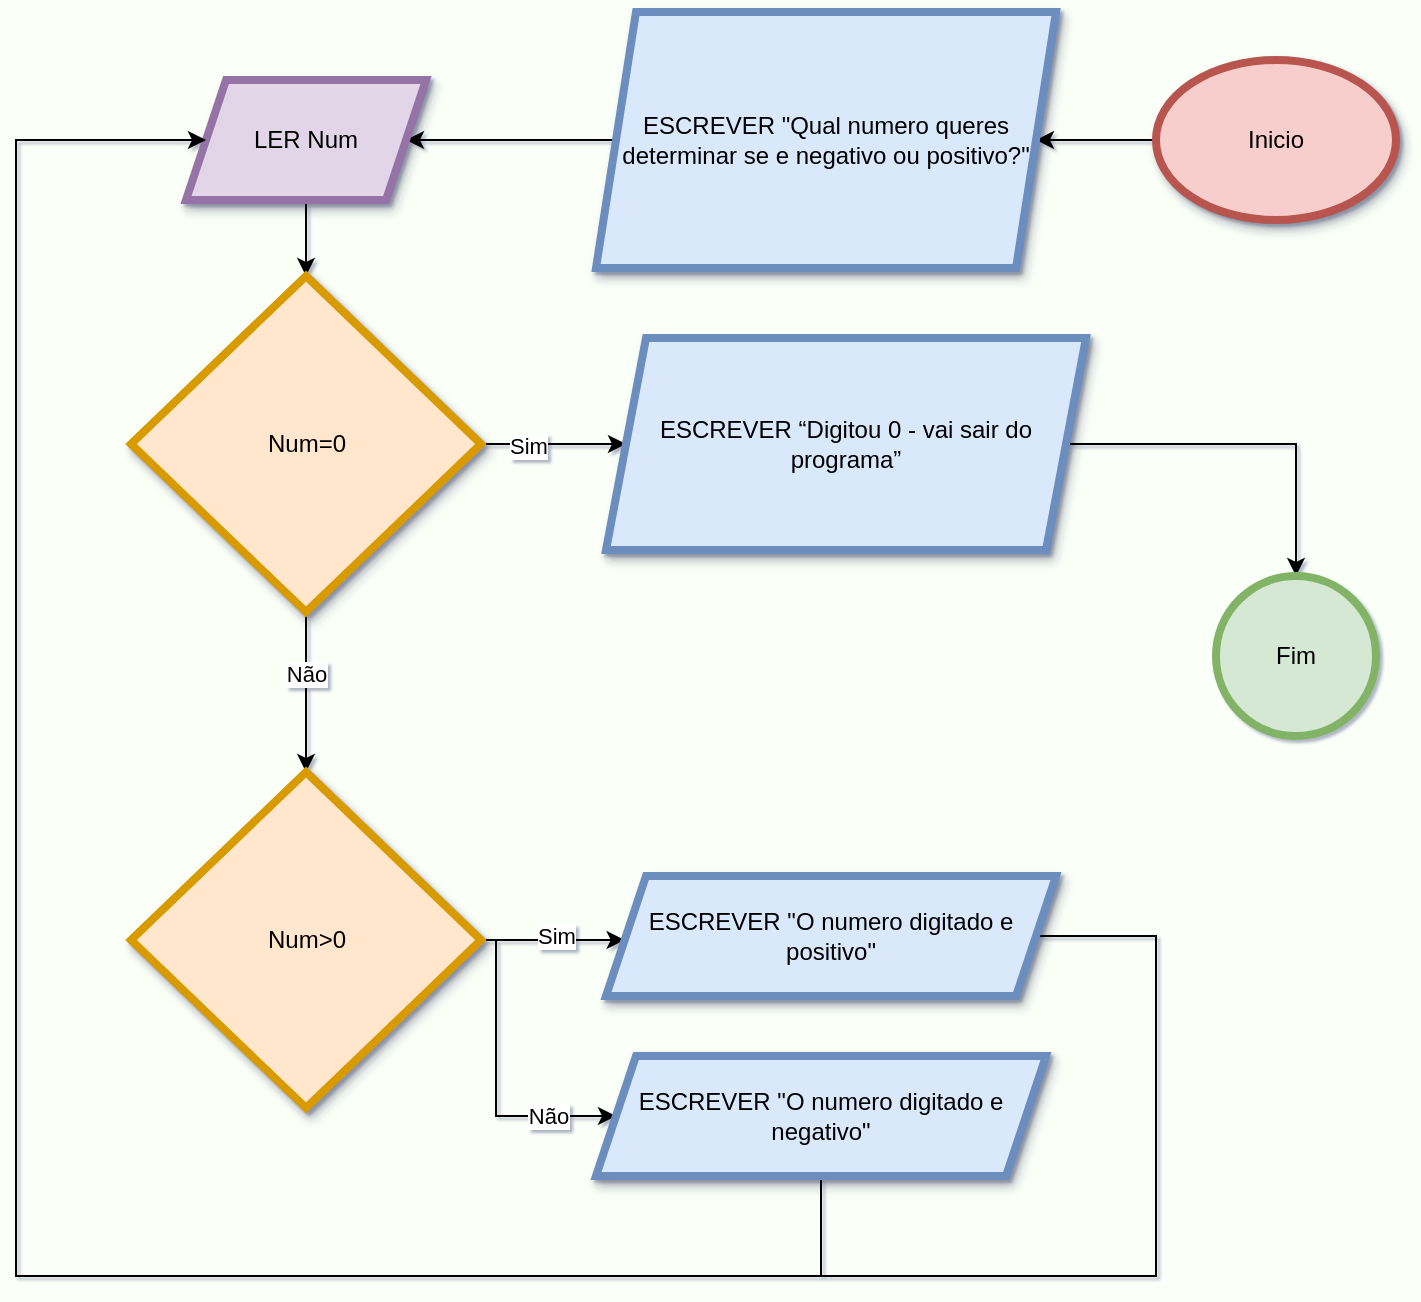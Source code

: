 <mxfile version="28.2.5">
  <diagram name="Página-1" id="YWYwoeP4mRuZ2OBto-2d">
    <mxGraphModel dx="1426" dy="779" grid="1" gridSize="10" guides="1" tooltips="1" connect="1" arrows="1" fold="1" page="1" pageScale="1" pageWidth="827" pageHeight="1169" background="#FAFFF8" math="0" shadow="1">
      <root>
        <mxCell id="0" />
        <mxCell id="1" parent="0" />
        <mxCell id="iXQOqkEJHEQZhRmElkRe-3" value="" style="edgeStyle=orthogonalEdgeStyle;rounded=0;orthogonalLoop=1;jettySize=auto;html=1;" edge="1" parent="1" source="ZH_kPXTmaQF38pL4gd3C-1" target="06Gke2DZnT_ywNwkVbvP-21">
          <mxGeometry relative="1" as="geometry" />
        </mxCell>
        <mxCell id="ZH_kPXTmaQF38pL4gd3C-1" value="Inicio" style="ellipse;whiteSpace=wrap;html=1;fillColor=#f8cecc;strokeColor=#b85450;strokeWidth=4;shadow=1;" parent="1" vertex="1">
          <mxGeometry x="610" y="242" width="120" height="80" as="geometry" />
        </mxCell>
        <mxCell id="06Gke2DZnT_ywNwkVbvP-42" value="" style="edgeStyle=orthogonalEdgeStyle;rounded=0;orthogonalLoop=1;jettySize=auto;html=1;" parent="1" source="06Gke2DZnT_ywNwkVbvP-21" target="06Gke2DZnT_ywNwkVbvP-41" edge="1">
          <mxGeometry relative="1" as="geometry" />
        </mxCell>
        <mxCell id="06Gke2DZnT_ywNwkVbvP-21" value="ESCREVER &quot;Qual numero queres determinar se e negativo ou positivo?&quot;" style="shape=parallelogram;perimeter=parallelogramPerimeter;whiteSpace=wrap;html=1;fixedSize=1;fillColor=#dae8fc;strokeColor=#6c8ebf;strokeWidth=4;shadow=1;" parent="1" vertex="1">
          <mxGeometry x="330" y="218" width="230" height="128" as="geometry" />
        </mxCell>
        <mxCell id="iXQOqkEJHEQZhRmElkRe-5" value="" style="edgeStyle=orthogonalEdgeStyle;rounded=0;orthogonalLoop=1;jettySize=auto;html=1;" edge="1" parent="1" source="06Gke2DZnT_ywNwkVbvP-41" target="iXQOqkEJHEQZhRmElkRe-4">
          <mxGeometry relative="1" as="geometry">
            <Array as="points">
              <mxPoint x="185" y="456" />
            </Array>
          </mxGeometry>
        </mxCell>
        <mxCell id="06Gke2DZnT_ywNwkVbvP-41" value="LER Num" style="shape=parallelogram;perimeter=parallelogramPerimeter;whiteSpace=wrap;html=1;fixedSize=1;fillColor=#e1d5e7;strokeColor=#9673a6;strokeWidth=4;shadow=1;" parent="1" vertex="1">
          <mxGeometry x="125" y="252" width="120" height="60" as="geometry" />
        </mxCell>
        <mxCell id="iXQOqkEJHEQZhRmElkRe-8" value="" style="edgeStyle=orthogonalEdgeStyle;rounded=0;orthogonalLoop=1;jettySize=auto;html=1;" edge="1" parent="1" source="iXQOqkEJHEQZhRmElkRe-4" target="iXQOqkEJHEQZhRmElkRe-7">
          <mxGeometry relative="1" as="geometry" />
        </mxCell>
        <mxCell id="iXQOqkEJHEQZhRmElkRe-9" value="Sim" style="edgeLabel;html=1;align=center;verticalAlign=middle;resizable=0;points=[];" vertex="1" connectable="0" parent="iXQOqkEJHEQZhRmElkRe-8">
          <mxGeometry x="-0.362" y="-1" relative="1" as="geometry">
            <mxPoint as="offset" />
          </mxGeometry>
        </mxCell>
        <mxCell id="iXQOqkEJHEQZhRmElkRe-11" value="" style="edgeStyle=orthogonalEdgeStyle;rounded=0;orthogonalLoop=1;jettySize=auto;html=1;" edge="1" parent="1" source="iXQOqkEJHEQZhRmElkRe-4" target="iXQOqkEJHEQZhRmElkRe-10">
          <mxGeometry relative="1" as="geometry" />
        </mxCell>
        <mxCell id="iXQOqkEJHEQZhRmElkRe-12" value="Não" style="edgeLabel;html=1;align=center;verticalAlign=middle;resizable=0;points=[];" vertex="1" connectable="0" parent="iXQOqkEJHEQZhRmElkRe-11">
          <mxGeometry x="-0.225" relative="1" as="geometry">
            <mxPoint as="offset" />
          </mxGeometry>
        </mxCell>
        <mxCell id="iXQOqkEJHEQZhRmElkRe-4" value="Num=0" style="rhombus;whiteSpace=wrap;html=1;fillColor=#ffe6cc;strokeColor=#d79b00;strokeWidth=4;shadow=1;" vertex="1" parent="1">
          <mxGeometry x="97.5" y="350" width="175" height="168" as="geometry" />
        </mxCell>
        <mxCell id="iXQOqkEJHEQZhRmElkRe-6" style="edgeStyle=orthogonalEdgeStyle;rounded=0;orthogonalLoop=1;jettySize=auto;html=1;exitX=0.5;exitY=1;exitDx=0;exitDy=0;" edge="1" parent="1" source="iXQOqkEJHEQZhRmElkRe-4" target="iXQOqkEJHEQZhRmElkRe-4">
          <mxGeometry relative="1" as="geometry" />
        </mxCell>
        <mxCell id="iXQOqkEJHEQZhRmElkRe-31" style="edgeStyle=orthogonalEdgeStyle;rounded=0;orthogonalLoop=1;jettySize=auto;html=1;entryX=0.5;entryY=0;entryDx=0;entryDy=0;" edge="1" parent="1" source="iXQOqkEJHEQZhRmElkRe-7" target="iXQOqkEJHEQZhRmElkRe-32">
          <mxGeometry relative="1" as="geometry">
            <mxPoint x="680" y="500" as="targetPoint" />
          </mxGeometry>
        </mxCell>
        <mxCell id="iXQOqkEJHEQZhRmElkRe-7" value="ESCREVER&amp;nbsp;“Digitou 0 - vai sair do programa”" style="shape=parallelogram;perimeter=parallelogramPerimeter;whiteSpace=wrap;html=1;fixedSize=1;fillColor=#dae8fc;strokeColor=#6c8ebf;strokeWidth=4;shadow=1;" vertex="1" parent="1">
          <mxGeometry x="335" y="381" width="240" height="106" as="geometry" />
        </mxCell>
        <mxCell id="iXQOqkEJHEQZhRmElkRe-14" value="" style="edgeStyle=orthogonalEdgeStyle;rounded=0;orthogonalLoop=1;jettySize=auto;html=1;" edge="1" parent="1" source="iXQOqkEJHEQZhRmElkRe-10" target="iXQOqkEJHEQZhRmElkRe-13">
          <mxGeometry relative="1" as="geometry">
            <Array as="points">
              <mxPoint x="320" y="682" />
              <mxPoint x="320" y="682" />
            </Array>
          </mxGeometry>
        </mxCell>
        <mxCell id="iXQOqkEJHEQZhRmElkRe-33" value="Sim" style="edgeLabel;html=1;align=center;verticalAlign=middle;resizable=0;points=[];" vertex="1" connectable="0" parent="iXQOqkEJHEQZhRmElkRe-14">
          <mxGeometry x="0.016" y="2" relative="1" as="geometry">
            <mxPoint x="1" as="offset" />
          </mxGeometry>
        </mxCell>
        <mxCell id="iXQOqkEJHEQZhRmElkRe-24" style="edgeStyle=orthogonalEdgeStyle;rounded=0;orthogonalLoop=1;jettySize=auto;html=1;entryX=0;entryY=0.5;entryDx=0;entryDy=0;" edge="1" parent="1" source="iXQOqkEJHEQZhRmElkRe-10" target="iXQOqkEJHEQZhRmElkRe-23">
          <mxGeometry relative="1" as="geometry">
            <Array as="points">
              <mxPoint x="280" y="682" />
              <mxPoint x="280" y="770" />
            </Array>
          </mxGeometry>
        </mxCell>
        <mxCell id="iXQOqkEJHEQZhRmElkRe-25" value="Não" style="edgeLabel;html=1;align=center;verticalAlign=middle;resizable=0;points=[];" vertex="1" connectable="0" parent="iXQOqkEJHEQZhRmElkRe-24">
          <mxGeometry x="0.55" relative="1" as="geometry">
            <mxPoint x="1" as="offset" />
          </mxGeometry>
        </mxCell>
        <mxCell id="iXQOqkEJHEQZhRmElkRe-10" value="Num&amp;gt;0" style="rhombus;whiteSpace=wrap;html=1;fillColor=#ffe6cc;strokeColor=#d79b00;strokeWidth=4;shadow=1;" vertex="1" parent="1">
          <mxGeometry x="97.5" y="598" width="175" height="168" as="geometry" />
        </mxCell>
        <mxCell id="iXQOqkEJHEQZhRmElkRe-30" style="edgeStyle=orthogonalEdgeStyle;rounded=0;orthogonalLoop=1;jettySize=auto;html=1;endArrow=none;endFill=0;" edge="1" parent="1" source="iXQOqkEJHEQZhRmElkRe-13">
          <mxGeometry relative="1" as="geometry">
            <mxPoint x="440" y="850" as="targetPoint" />
            <Array as="points">
              <mxPoint x="610" y="680" />
              <mxPoint x="610" y="850" />
            </Array>
          </mxGeometry>
        </mxCell>
        <mxCell id="iXQOqkEJHEQZhRmElkRe-13" value="ESCREVER &quot;O numero digitado e positivo&quot;" style="shape=parallelogram;perimeter=parallelogramPerimeter;whiteSpace=wrap;html=1;fixedSize=1;fillColor=#dae8fc;strokeColor=#6c8ebf;strokeWidth=4;shadow=1;" vertex="1" parent="1">
          <mxGeometry x="335" y="650" width="225" height="60" as="geometry" />
        </mxCell>
        <mxCell id="iXQOqkEJHEQZhRmElkRe-29" style="edgeStyle=orthogonalEdgeStyle;rounded=0;orthogonalLoop=1;jettySize=auto;html=1;startSize=9;shadow=0;entryX=0;entryY=0.5;entryDx=0;entryDy=0;" edge="1" parent="1" source="iXQOqkEJHEQZhRmElkRe-23" target="06Gke2DZnT_ywNwkVbvP-41">
          <mxGeometry relative="1" as="geometry">
            <mxPoint x="110" y="320" as="targetPoint" />
            <Array as="points">
              <mxPoint x="443" y="850" />
              <mxPoint x="40" y="850" />
              <mxPoint x="40" y="282" />
            </Array>
          </mxGeometry>
        </mxCell>
        <mxCell id="iXQOqkEJHEQZhRmElkRe-23" value="ESCREVER &quot;O numero digitado e negativo&quot;" style="shape=parallelogram;perimeter=parallelogramPerimeter;whiteSpace=wrap;html=1;fixedSize=1;fillColor=#dae8fc;strokeColor=#6c8ebf;strokeWidth=4;shadow=1;" vertex="1" parent="1">
          <mxGeometry x="330" y="740" width="225" height="60" as="geometry" />
        </mxCell>
        <mxCell id="iXQOqkEJHEQZhRmElkRe-32" value="Fim" style="ellipse;whiteSpace=wrap;html=1;aspect=fixed;fillColor=#d5e8d4;strokeColor=#82b366;strokeWidth=4;" vertex="1" parent="1">
          <mxGeometry x="640" y="500" width="80" height="80" as="geometry" />
        </mxCell>
      </root>
    </mxGraphModel>
  </diagram>
</mxfile>
